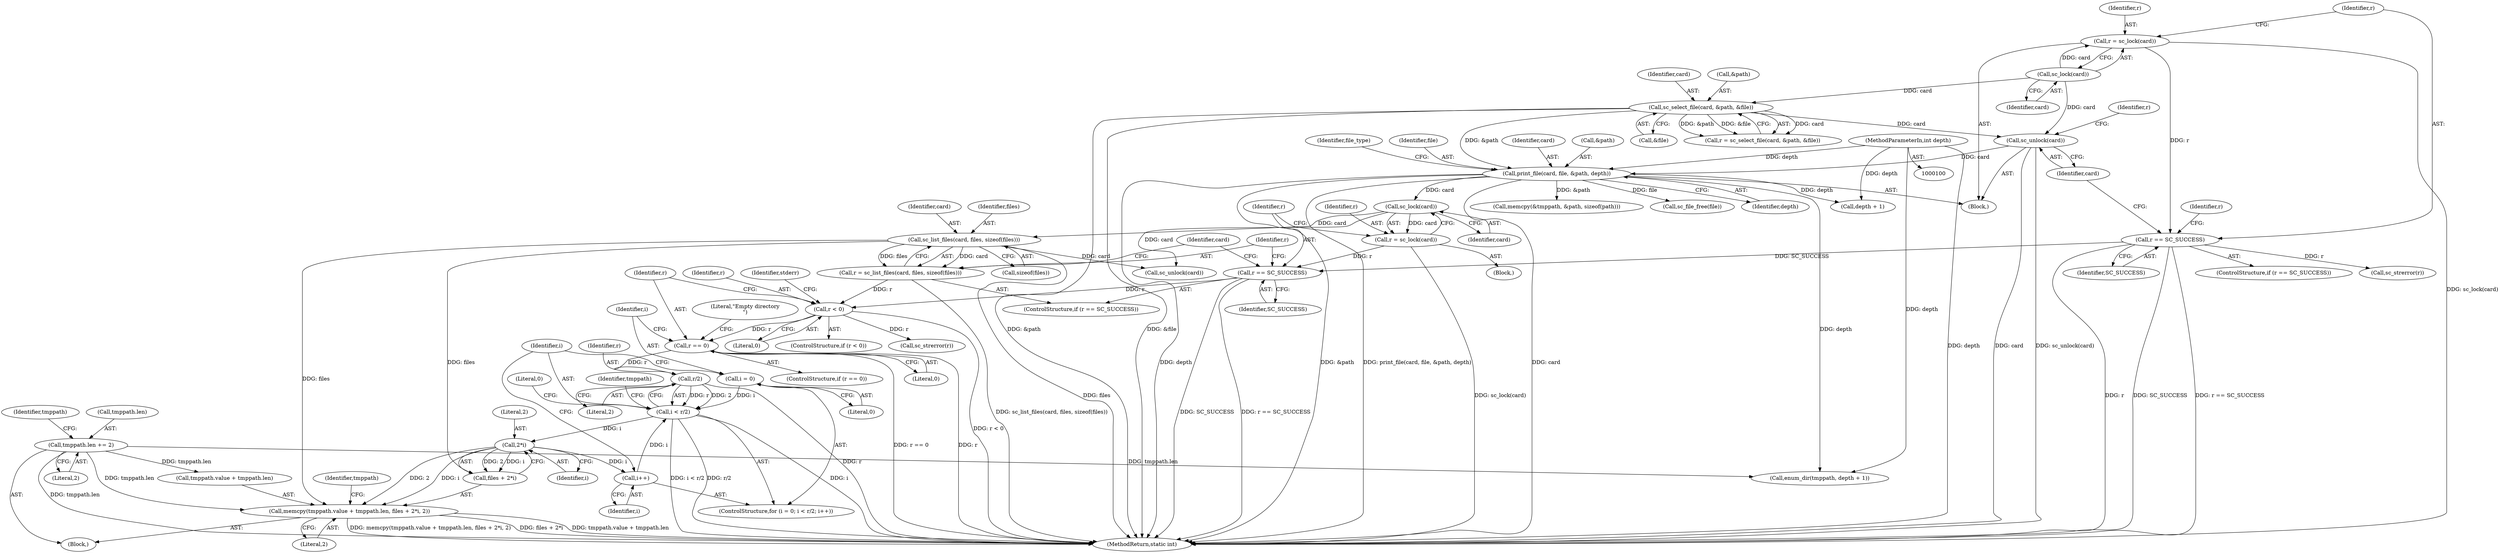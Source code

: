 digraph "0_OpenSC_8fe377e93b4b56060e5bbfb6f3142ceaeca744fa_22@API" {
"1000219" [label="(Call,memcpy(tmppath.value + tmppath.len, files + 2*i, 2))"];
"1000233" [label="(Call,tmppath.len += 2)"];
"1000165" [label="(Call,sc_list_files(card, files, sizeof(files)))"];
"1000157" [label="(Call,sc_lock(card))"];
"1000136" [label="(Call,print_file(card, file, &path, depth))"];
"1000124" [label="(Call,sc_unlock(card))"];
"1000118" [label="(Call,sc_select_file(card, &path, &file))"];
"1000110" [label="(Call,sc_lock(card))"];
"1000102" [label="(MethodParameterIn,int depth)"];
"1000229" [label="(Call,2*i)"];
"1000197" [label="(Call,i < r/2)"];
"1000194" [label="(Call,i = 0)"];
"1000202" [label="(Call,i++)"];
"1000199" [label="(Call,r/2)"];
"1000185" [label="(Call,r == 0)"];
"1000173" [label="(Call,r < 0)"];
"1000163" [label="(Call,r = sc_list_files(card, files, sizeof(files)))"];
"1000160" [label="(Call,r == SC_SUCCESS)"];
"1000155" [label="(Call,r = sc_lock(card))"];
"1000113" [label="(Call,r == SC_SUCCESS)"];
"1000108" [label="(Call,r = sc_lock(card))"];
"1000108" [label="(Call,r = sc_lock(card))"];
"1000109" [label="(Identifier,r)"];
"1000117" [label="(Identifier,r)"];
"1000199" [label="(Call,r/2)"];
"1000235" [label="(Identifier,tmppath)"];
"1000114" [label="(Identifier,r)"];
"1000197" [label="(Call,i < r/2)"];
"1000120" [label="(Call,&path)"];
"1000180" [label="(Call,sc_strerror(r))"];
"1000127" [label="(Identifier,r)"];
"1000230" [label="(Literal,2)"];
"1000137" [label="(Identifier,card)"];
"1000187" [label="(Literal,0)"];
"1000175" [label="(Literal,0)"];
"1000161" [label="(Identifier,r)"];
"1000158" [label="(Identifier,card)"];
"1000139" [label="(Call,&path)"];
"1000122" [label="(Call,&file)"];
"1000103" [label="(Block,)"];
"1000162" [label="(Identifier,SC_SUCCESS)"];
"1000153" [label="(Block,)"];
"1000116" [label="(Call,r = sc_select_file(card, &path, &file))"];
"1000125" [label="(Identifier,card)"];
"1000102" [label="(MethodParameterIn,int depth)"];
"1000204" [label="(Block,)"];
"1000232" [label="(Literal,2)"];
"1000136" [label="(Call,print_file(card, file, &path, depth))"];
"1000212" [label="(Call,memcpy(&tmppath, &path, sizeof(path)))"];
"1000174" [label="(Identifier,r)"];
"1000118" [label="(Call,sc_select_file(card, &path, &file))"];
"1000178" [label="(Identifier,stderr)"];
"1000173" [label="(Call,r < 0)"];
"1000147" [label="(Call,sc_file_free(file))"];
"1000112" [label="(ControlStructure,if (r == SC_SUCCESS))"];
"1000227" [label="(Call,files + 2*i)"];
"1000200" [label="(Identifier,r)"];
"1000159" [label="(ControlStructure,if (r == SC_SUCCESS))"];
"1000165" [label="(Call,sc_list_files(card, files, sizeof(files)))"];
"1000238" [label="(Call,enum_dir(tmppath, depth + 1))"];
"1000231" [label="(Identifier,i)"];
"1000172" [label="(ControlStructure,if (r < 0))"];
"1000201" [label="(Literal,2)"];
"1000234" [label="(Call,tmppath.len)"];
"1000164" [label="(Identifier,r)"];
"1000143" [label="(Identifier,file_type)"];
"1000160" [label="(Call,r == SC_SUCCESS)"];
"1000132" [label="(Call,sc_strerror(r))"];
"1000184" [label="(ControlStructure,if (r == 0))"];
"1000244" [label="(Literal,0)"];
"1000237" [label="(Literal,2)"];
"1000110" [label="(Call,sc_lock(card))"];
"1000115" [label="(Identifier,SC_SUCCESS)"];
"1000166" [label="(Identifier,card)"];
"1000240" [label="(Call,depth + 1)"];
"1000113" [label="(Call,r == SC_SUCCESS)"];
"1000141" [label="(Identifier,depth)"];
"1000193" [label="(ControlStructure,for (i = 0; i < r/2; i++))"];
"1000190" [label="(Literal,\"Empty directory\n\")"];
"1000186" [label="(Identifier,r)"];
"1000208" [label="(Identifier,tmppath)"];
"1000156" [label="(Identifier,r)"];
"1000198" [label="(Identifier,i)"];
"1000239" [label="(Identifier,tmppath)"];
"1000195" [label="(Identifier,i)"];
"1000185" [label="(Call,r == 0)"];
"1000203" [label="(Identifier,i)"];
"1000233" [label="(Call,tmppath.len += 2)"];
"1000155" [label="(Call,r = sc_lock(card))"];
"1000202" [label="(Call,i++)"];
"1000171" [label="(Identifier,card)"];
"1000111" [label="(Identifier,card)"];
"1000220" [label="(Call,tmppath.value + tmppath.len)"];
"1000138" [label="(Identifier,file)"];
"1000219" [label="(Call,memcpy(tmppath.value + tmppath.len, files + 2*i, 2))"];
"1000170" [label="(Call,sc_unlock(card))"];
"1000163" [label="(Call,r = sc_list_files(card, files, sizeof(files)))"];
"1000157" [label="(Call,sc_lock(card))"];
"1000167" [label="(Identifier,files)"];
"1000194" [label="(Call,i = 0)"];
"1000196" [label="(Literal,0)"];
"1000119" [label="(Identifier,card)"];
"1000124" [label="(Call,sc_unlock(card))"];
"1000168" [label="(Call,sizeof(files))"];
"1000245" [label="(MethodReturn,static int)"];
"1000229" [label="(Call,2*i)"];
"1000219" -> "1000204"  [label="AST: "];
"1000219" -> "1000232"  [label="CFG: "];
"1000220" -> "1000219"  [label="AST: "];
"1000227" -> "1000219"  [label="AST: "];
"1000232" -> "1000219"  [label="AST: "];
"1000235" -> "1000219"  [label="CFG: "];
"1000219" -> "1000245"  [label="DDG: memcpy(tmppath.value + tmppath.len, files + 2*i, 2)"];
"1000219" -> "1000245"  [label="DDG: files + 2*i"];
"1000219" -> "1000245"  [label="DDG: tmppath.value + tmppath.len"];
"1000233" -> "1000219"  [label="DDG: tmppath.len"];
"1000165" -> "1000219"  [label="DDG: files"];
"1000229" -> "1000219"  [label="DDG: 2"];
"1000229" -> "1000219"  [label="DDG: i"];
"1000233" -> "1000204"  [label="AST: "];
"1000233" -> "1000237"  [label="CFG: "];
"1000234" -> "1000233"  [label="AST: "];
"1000237" -> "1000233"  [label="AST: "];
"1000239" -> "1000233"  [label="CFG: "];
"1000233" -> "1000245"  [label="DDG: tmppath.len"];
"1000233" -> "1000220"  [label="DDG: tmppath.len"];
"1000233" -> "1000238"  [label="DDG: tmppath.len"];
"1000165" -> "1000163"  [label="AST: "];
"1000165" -> "1000168"  [label="CFG: "];
"1000166" -> "1000165"  [label="AST: "];
"1000167" -> "1000165"  [label="AST: "];
"1000168" -> "1000165"  [label="AST: "];
"1000163" -> "1000165"  [label="CFG: "];
"1000165" -> "1000245"  [label="DDG: files"];
"1000165" -> "1000163"  [label="DDG: card"];
"1000165" -> "1000163"  [label="DDG: files"];
"1000157" -> "1000165"  [label="DDG: card"];
"1000165" -> "1000170"  [label="DDG: card"];
"1000165" -> "1000227"  [label="DDG: files"];
"1000157" -> "1000155"  [label="AST: "];
"1000157" -> "1000158"  [label="CFG: "];
"1000158" -> "1000157"  [label="AST: "];
"1000155" -> "1000157"  [label="CFG: "];
"1000157" -> "1000155"  [label="DDG: card"];
"1000136" -> "1000157"  [label="DDG: card"];
"1000157" -> "1000170"  [label="DDG: card"];
"1000136" -> "1000103"  [label="AST: "];
"1000136" -> "1000141"  [label="CFG: "];
"1000137" -> "1000136"  [label="AST: "];
"1000138" -> "1000136"  [label="AST: "];
"1000139" -> "1000136"  [label="AST: "];
"1000141" -> "1000136"  [label="AST: "];
"1000143" -> "1000136"  [label="CFG: "];
"1000136" -> "1000245"  [label="DDG: card"];
"1000136" -> "1000245"  [label="DDG: depth"];
"1000136" -> "1000245"  [label="DDG: &path"];
"1000136" -> "1000245"  [label="DDG: print_file(card, file, &path, depth)"];
"1000124" -> "1000136"  [label="DDG: card"];
"1000118" -> "1000136"  [label="DDG: &path"];
"1000102" -> "1000136"  [label="DDG: depth"];
"1000136" -> "1000147"  [label="DDG: file"];
"1000136" -> "1000212"  [label="DDG: &path"];
"1000136" -> "1000238"  [label="DDG: depth"];
"1000136" -> "1000240"  [label="DDG: depth"];
"1000124" -> "1000103"  [label="AST: "];
"1000124" -> "1000125"  [label="CFG: "];
"1000125" -> "1000124"  [label="AST: "];
"1000127" -> "1000124"  [label="CFG: "];
"1000124" -> "1000245"  [label="DDG: card"];
"1000124" -> "1000245"  [label="DDG: sc_unlock(card)"];
"1000118" -> "1000124"  [label="DDG: card"];
"1000110" -> "1000124"  [label="DDG: card"];
"1000118" -> "1000116"  [label="AST: "];
"1000118" -> "1000122"  [label="CFG: "];
"1000119" -> "1000118"  [label="AST: "];
"1000120" -> "1000118"  [label="AST: "];
"1000122" -> "1000118"  [label="AST: "];
"1000116" -> "1000118"  [label="CFG: "];
"1000118" -> "1000245"  [label="DDG: &path"];
"1000118" -> "1000245"  [label="DDG: &file"];
"1000118" -> "1000116"  [label="DDG: card"];
"1000118" -> "1000116"  [label="DDG: &path"];
"1000118" -> "1000116"  [label="DDG: &file"];
"1000110" -> "1000118"  [label="DDG: card"];
"1000110" -> "1000108"  [label="AST: "];
"1000110" -> "1000111"  [label="CFG: "];
"1000111" -> "1000110"  [label="AST: "];
"1000108" -> "1000110"  [label="CFG: "];
"1000110" -> "1000108"  [label="DDG: card"];
"1000102" -> "1000100"  [label="AST: "];
"1000102" -> "1000245"  [label="DDG: depth"];
"1000102" -> "1000238"  [label="DDG: depth"];
"1000102" -> "1000240"  [label="DDG: depth"];
"1000229" -> "1000227"  [label="AST: "];
"1000229" -> "1000231"  [label="CFG: "];
"1000230" -> "1000229"  [label="AST: "];
"1000231" -> "1000229"  [label="AST: "];
"1000227" -> "1000229"  [label="CFG: "];
"1000229" -> "1000202"  [label="DDG: i"];
"1000229" -> "1000227"  [label="DDG: 2"];
"1000229" -> "1000227"  [label="DDG: i"];
"1000197" -> "1000229"  [label="DDG: i"];
"1000197" -> "1000193"  [label="AST: "];
"1000197" -> "1000199"  [label="CFG: "];
"1000198" -> "1000197"  [label="AST: "];
"1000199" -> "1000197"  [label="AST: "];
"1000208" -> "1000197"  [label="CFG: "];
"1000244" -> "1000197"  [label="CFG: "];
"1000197" -> "1000245"  [label="DDG: i < r/2"];
"1000197" -> "1000245"  [label="DDG: r/2"];
"1000197" -> "1000245"  [label="DDG: i"];
"1000194" -> "1000197"  [label="DDG: i"];
"1000202" -> "1000197"  [label="DDG: i"];
"1000199" -> "1000197"  [label="DDG: r"];
"1000199" -> "1000197"  [label="DDG: 2"];
"1000194" -> "1000193"  [label="AST: "];
"1000194" -> "1000196"  [label="CFG: "];
"1000195" -> "1000194"  [label="AST: "];
"1000196" -> "1000194"  [label="AST: "];
"1000198" -> "1000194"  [label="CFG: "];
"1000202" -> "1000193"  [label="AST: "];
"1000202" -> "1000203"  [label="CFG: "];
"1000203" -> "1000202"  [label="AST: "];
"1000198" -> "1000202"  [label="CFG: "];
"1000199" -> "1000201"  [label="CFG: "];
"1000200" -> "1000199"  [label="AST: "];
"1000201" -> "1000199"  [label="AST: "];
"1000199" -> "1000245"  [label="DDG: r"];
"1000185" -> "1000199"  [label="DDG: r"];
"1000185" -> "1000184"  [label="AST: "];
"1000185" -> "1000187"  [label="CFG: "];
"1000186" -> "1000185"  [label="AST: "];
"1000187" -> "1000185"  [label="AST: "];
"1000190" -> "1000185"  [label="CFG: "];
"1000195" -> "1000185"  [label="CFG: "];
"1000185" -> "1000245"  [label="DDG: r == 0"];
"1000185" -> "1000245"  [label="DDG: r"];
"1000173" -> "1000185"  [label="DDG: r"];
"1000173" -> "1000172"  [label="AST: "];
"1000173" -> "1000175"  [label="CFG: "];
"1000174" -> "1000173"  [label="AST: "];
"1000175" -> "1000173"  [label="AST: "];
"1000178" -> "1000173"  [label="CFG: "];
"1000186" -> "1000173"  [label="CFG: "];
"1000173" -> "1000245"  [label="DDG: r < 0"];
"1000163" -> "1000173"  [label="DDG: r"];
"1000160" -> "1000173"  [label="DDG: r"];
"1000173" -> "1000180"  [label="DDG: r"];
"1000163" -> "1000159"  [label="AST: "];
"1000164" -> "1000163"  [label="AST: "];
"1000171" -> "1000163"  [label="CFG: "];
"1000163" -> "1000245"  [label="DDG: sc_list_files(card, files, sizeof(files))"];
"1000160" -> "1000159"  [label="AST: "];
"1000160" -> "1000162"  [label="CFG: "];
"1000161" -> "1000160"  [label="AST: "];
"1000162" -> "1000160"  [label="AST: "];
"1000164" -> "1000160"  [label="CFG: "];
"1000171" -> "1000160"  [label="CFG: "];
"1000160" -> "1000245"  [label="DDG: r == SC_SUCCESS"];
"1000160" -> "1000245"  [label="DDG: SC_SUCCESS"];
"1000155" -> "1000160"  [label="DDG: r"];
"1000113" -> "1000160"  [label="DDG: SC_SUCCESS"];
"1000155" -> "1000153"  [label="AST: "];
"1000156" -> "1000155"  [label="AST: "];
"1000161" -> "1000155"  [label="CFG: "];
"1000155" -> "1000245"  [label="DDG: sc_lock(card)"];
"1000113" -> "1000112"  [label="AST: "];
"1000113" -> "1000115"  [label="CFG: "];
"1000114" -> "1000113"  [label="AST: "];
"1000115" -> "1000113"  [label="AST: "];
"1000117" -> "1000113"  [label="CFG: "];
"1000125" -> "1000113"  [label="CFG: "];
"1000113" -> "1000245"  [label="DDG: r"];
"1000113" -> "1000245"  [label="DDG: SC_SUCCESS"];
"1000113" -> "1000245"  [label="DDG: r == SC_SUCCESS"];
"1000108" -> "1000113"  [label="DDG: r"];
"1000113" -> "1000132"  [label="DDG: r"];
"1000108" -> "1000103"  [label="AST: "];
"1000109" -> "1000108"  [label="AST: "];
"1000114" -> "1000108"  [label="CFG: "];
"1000108" -> "1000245"  [label="DDG: sc_lock(card)"];
}
